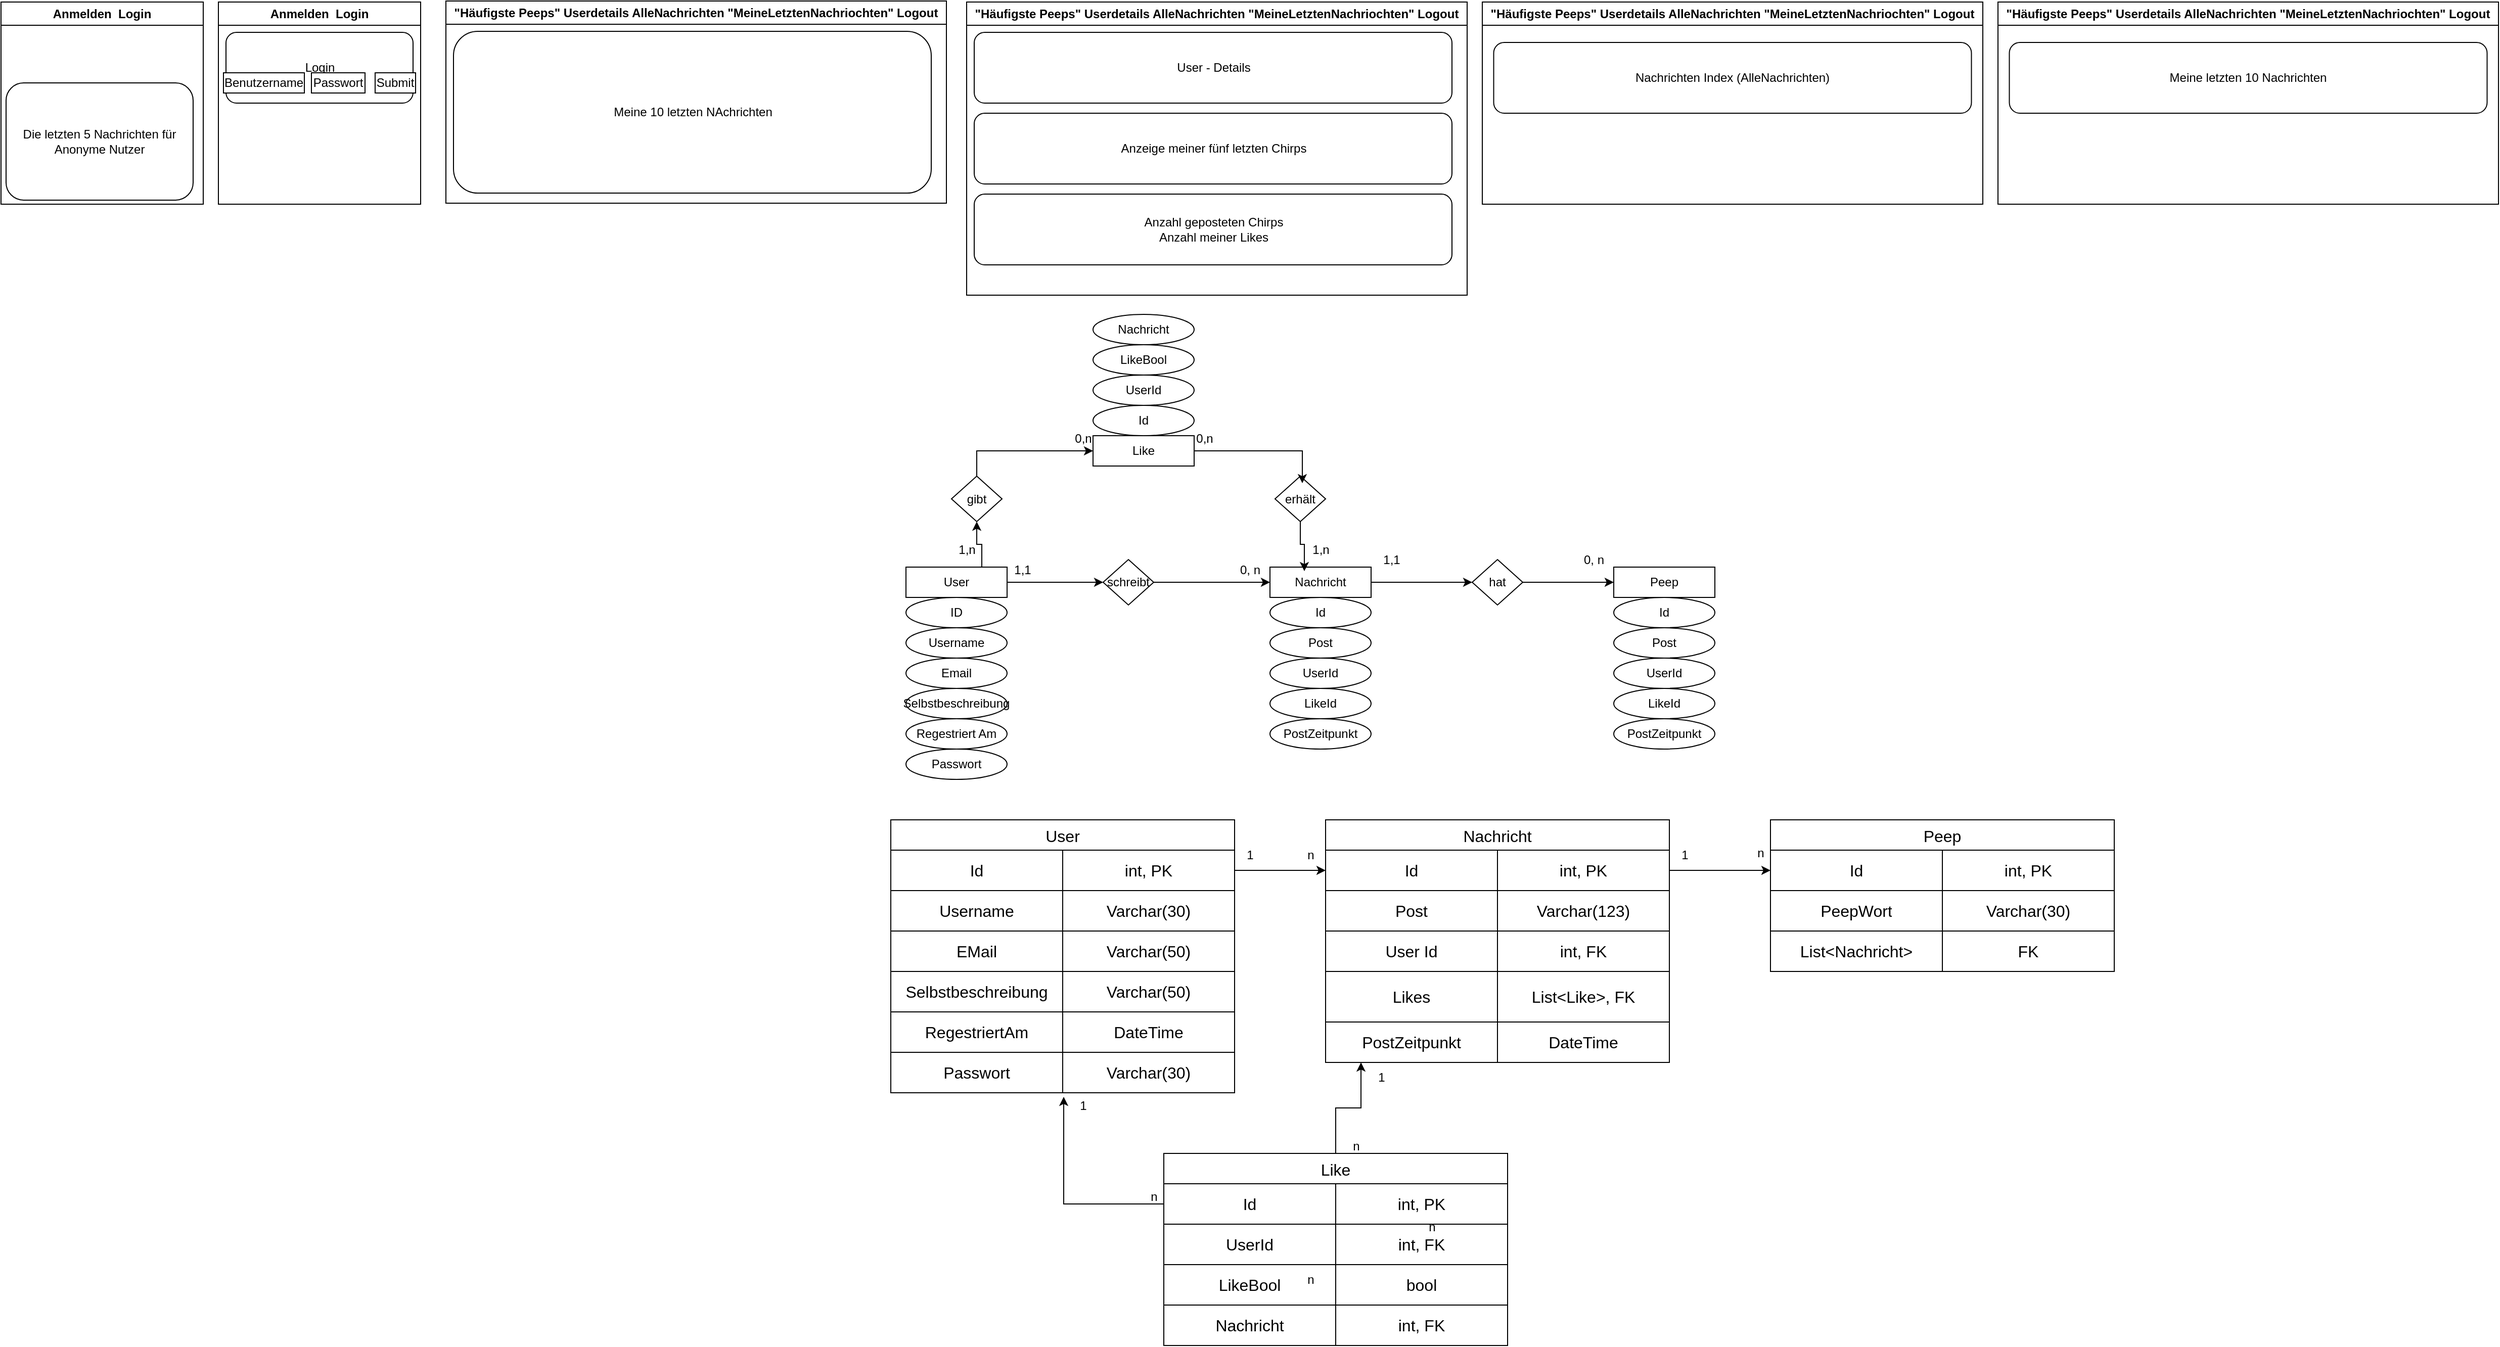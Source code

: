 <mxfile version="27.2.0">
  <diagram name="Seite-1" id="9plFLRsXzyNcv9QHIYYb">
    <mxGraphModel dx="3437" dy="2112" grid="1" gridSize="10" guides="1" tooltips="1" connect="1" arrows="1" fold="1" page="1" pageScale="1" pageWidth="827" pageHeight="1169" math="0" shadow="0">
      <root>
        <mxCell id="0" />
        <mxCell id="1" parent="0" />
        <mxCell id="wMOuwgNCYUXwMan3C3pC-1" value="User" style="shape=table;startSize=30;container=1;collapsible=0;childLayout=tableLayout;strokeColor=default;fontSize=16;" vertex="1" parent="1">
          <mxGeometry x="40" y="440" width="340" height="270" as="geometry" />
        </mxCell>
        <mxCell id="wMOuwgNCYUXwMan3C3pC-2" value="" style="shape=tableRow;horizontal=0;startSize=0;swimlaneHead=0;swimlaneBody=0;strokeColor=inherit;top=0;left=0;bottom=0;right=0;collapsible=0;dropTarget=0;fillColor=none;points=[[0,0.5],[1,0.5]];portConstraint=eastwest;fontSize=16;" vertex="1" parent="wMOuwgNCYUXwMan3C3pC-1">
          <mxGeometry y="30" width="340" height="40" as="geometry" />
        </mxCell>
        <mxCell id="wMOuwgNCYUXwMan3C3pC-3" value="Id" style="shape=partialRectangle;html=1;whiteSpace=wrap;connectable=0;strokeColor=inherit;overflow=hidden;fillColor=none;top=0;left=0;bottom=0;right=0;pointerEvents=1;fontSize=16;" vertex="1" parent="wMOuwgNCYUXwMan3C3pC-2">
          <mxGeometry width="170" height="40" as="geometry">
            <mxRectangle width="170" height="40" as="alternateBounds" />
          </mxGeometry>
        </mxCell>
        <mxCell id="wMOuwgNCYUXwMan3C3pC-4" value="int, PK" style="shape=partialRectangle;html=1;whiteSpace=wrap;connectable=0;strokeColor=inherit;overflow=hidden;fillColor=none;top=0;left=0;bottom=0;right=0;pointerEvents=1;fontSize=16;" vertex="1" parent="wMOuwgNCYUXwMan3C3pC-2">
          <mxGeometry x="170" width="170" height="40" as="geometry">
            <mxRectangle width="170" height="40" as="alternateBounds" />
          </mxGeometry>
        </mxCell>
        <mxCell id="wMOuwgNCYUXwMan3C3pC-6" value="" style="shape=tableRow;horizontal=0;startSize=0;swimlaneHead=0;swimlaneBody=0;strokeColor=inherit;top=0;left=0;bottom=0;right=0;collapsible=0;dropTarget=0;fillColor=none;points=[[0,0.5],[1,0.5]];portConstraint=eastwest;fontSize=16;" vertex="1" parent="wMOuwgNCYUXwMan3C3pC-1">
          <mxGeometry y="70" width="340" height="40" as="geometry" />
        </mxCell>
        <mxCell id="wMOuwgNCYUXwMan3C3pC-7" value="Username" style="shape=partialRectangle;html=1;whiteSpace=wrap;connectable=0;strokeColor=inherit;overflow=hidden;fillColor=none;top=0;left=0;bottom=0;right=0;pointerEvents=1;fontSize=16;" vertex="1" parent="wMOuwgNCYUXwMan3C3pC-6">
          <mxGeometry width="170" height="40" as="geometry">
            <mxRectangle width="170" height="40" as="alternateBounds" />
          </mxGeometry>
        </mxCell>
        <mxCell id="wMOuwgNCYUXwMan3C3pC-8" value="Varchar(30)" style="shape=partialRectangle;html=1;whiteSpace=wrap;connectable=0;strokeColor=inherit;overflow=hidden;fillColor=none;top=0;left=0;bottom=0;right=0;pointerEvents=1;fontSize=16;" vertex="1" parent="wMOuwgNCYUXwMan3C3pC-6">
          <mxGeometry x="170" width="170" height="40" as="geometry">
            <mxRectangle width="170" height="40" as="alternateBounds" />
          </mxGeometry>
        </mxCell>
        <mxCell id="wMOuwgNCYUXwMan3C3pC-10" value="" style="shape=tableRow;horizontal=0;startSize=0;swimlaneHead=0;swimlaneBody=0;strokeColor=inherit;top=0;left=0;bottom=0;right=0;collapsible=0;dropTarget=0;fillColor=none;points=[[0,0.5],[1,0.5]];portConstraint=eastwest;fontSize=16;" vertex="1" parent="wMOuwgNCYUXwMan3C3pC-1">
          <mxGeometry y="110" width="340" height="40" as="geometry" />
        </mxCell>
        <mxCell id="wMOuwgNCYUXwMan3C3pC-11" value="EMail" style="shape=partialRectangle;html=1;whiteSpace=wrap;connectable=0;strokeColor=inherit;overflow=hidden;fillColor=none;top=0;left=0;bottom=0;right=0;pointerEvents=1;fontSize=16;" vertex="1" parent="wMOuwgNCYUXwMan3C3pC-10">
          <mxGeometry width="170" height="40" as="geometry">
            <mxRectangle width="170" height="40" as="alternateBounds" />
          </mxGeometry>
        </mxCell>
        <mxCell id="wMOuwgNCYUXwMan3C3pC-12" value="Varchar(50)" style="shape=partialRectangle;html=1;whiteSpace=wrap;connectable=0;strokeColor=inherit;overflow=hidden;fillColor=none;top=0;left=0;bottom=0;right=0;pointerEvents=1;fontSize=16;" vertex="1" parent="wMOuwgNCYUXwMan3C3pC-10">
          <mxGeometry x="170" width="170" height="40" as="geometry">
            <mxRectangle width="170" height="40" as="alternateBounds" />
          </mxGeometry>
        </mxCell>
        <mxCell id="wMOuwgNCYUXwMan3C3pC-26" style="shape=tableRow;horizontal=0;startSize=0;swimlaneHead=0;swimlaneBody=0;strokeColor=inherit;top=0;left=0;bottom=0;right=0;collapsible=0;dropTarget=0;fillColor=none;points=[[0,0.5],[1,0.5]];portConstraint=eastwest;fontSize=16;" vertex="1" parent="wMOuwgNCYUXwMan3C3pC-1">
          <mxGeometry y="150" width="340" height="40" as="geometry" />
        </mxCell>
        <mxCell id="wMOuwgNCYUXwMan3C3pC-27" value="Selbstbeschreibung" style="shape=partialRectangle;html=1;whiteSpace=wrap;connectable=0;strokeColor=inherit;overflow=hidden;fillColor=none;top=0;left=0;bottom=0;right=0;pointerEvents=1;fontSize=16;" vertex="1" parent="wMOuwgNCYUXwMan3C3pC-26">
          <mxGeometry width="170" height="40" as="geometry">
            <mxRectangle width="170" height="40" as="alternateBounds" />
          </mxGeometry>
        </mxCell>
        <mxCell id="wMOuwgNCYUXwMan3C3pC-28" value="Varchar(50)" style="shape=partialRectangle;html=1;whiteSpace=wrap;connectable=0;strokeColor=inherit;overflow=hidden;fillColor=none;top=0;left=0;bottom=0;right=0;pointerEvents=1;fontSize=16;" vertex="1" parent="wMOuwgNCYUXwMan3C3pC-26">
          <mxGeometry x="170" width="170" height="40" as="geometry">
            <mxRectangle width="170" height="40" as="alternateBounds" />
          </mxGeometry>
        </mxCell>
        <mxCell id="wMOuwgNCYUXwMan3C3pC-23" style="shape=tableRow;horizontal=0;startSize=0;swimlaneHead=0;swimlaneBody=0;strokeColor=inherit;top=0;left=0;bottom=0;right=0;collapsible=0;dropTarget=0;fillColor=none;points=[[0,0.5],[1,0.5]];portConstraint=eastwest;fontSize=16;" vertex="1" parent="wMOuwgNCYUXwMan3C3pC-1">
          <mxGeometry y="190" width="340" height="40" as="geometry" />
        </mxCell>
        <mxCell id="wMOuwgNCYUXwMan3C3pC-24" value="RegestriertAm" style="shape=partialRectangle;html=1;whiteSpace=wrap;connectable=0;strokeColor=inherit;overflow=hidden;fillColor=none;top=0;left=0;bottom=0;right=0;pointerEvents=1;fontSize=16;" vertex="1" parent="wMOuwgNCYUXwMan3C3pC-23">
          <mxGeometry width="170" height="40" as="geometry">
            <mxRectangle width="170" height="40" as="alternateBounds" />
          </mxGeometry>
        </mxCell>
        <mxCell id="wMOuwgNCYUXwMan3C3pC-25" value="DateTime" style="shape=partialRectangle;html=1;whiteSpace=wrap;connectable=0;strokeColor=inherit;overflow=hidden;fillColor=none;top=0;left=0;bottom=0;right=0;pointerEvents=1;fontSize=16;" vertex="1" parent="wMOuwgNCYUXwMan3C3pC-23">
          <mxGeometry x="170" width="170" height="40" as="geometry">
            <mxRectangle width="170" height="40" as="alternateBounds" />
          </mxGeometry>
        </mxCell>
        <mxCell id="wMOuwgNCYUXwMan3C3pC-20" style="shape=tableRow;horizontal=0;startSize=0;swimlaneHead=0;swimlaneBody=0;strokeColor=inherit;top=0;left=0;bottom=0;right=0;collapsible=0;dropTarget=0;fillColor=none;points=[[0,0.5],[1,0.5]];portConstraint=eastwest;fontSize=16;" vertex="1" parent="wMOuwgNCYUXwMan3C3pC-1">
          <mxGeometry y="230" width="340" height="40" as="geometry" />
        </mxCell>
        <mxCell id="wMOuwgNCYUXwMan3C3pC-21" value="Passwort" style="shape=partialRectangle;html=1;whiteSpace=wrap;connectable=0;strokeColor=inherit;overflow=hidden;fillColor=none;top=0;left=0;bottom=0;right=0;pointerEvents=1;fontSize=16;" vertex="1" parent="wMOuwgNCYUXwMan3C3pC-20">
          <mxGeometry width="170" height="40" as="geometry">
            <mxRectangle width="170" height="40" as="alternateBounds" />
          </mxGeometry>
        </mxCell>
        <mxCell id="wMOuwgNCYUXwMan3C3pC-22" value="Varchar(30)" style="shape=partialRectangle;html=1;whiteSpace=wrap;connectable=0;strokeColor=inherit;overflow=hidden;fillColor=none;top=0;left=0;bottom=0;right=0;pointerEvents=1;fontSize=16;" vertex="1" parent="wMOuwgNCYUXwMan3C3pC-20">
          <mxGeometry x="170" width="170" height="40" as="geometry">
            <mxRectangle width="170" height="40" as="alternateBounds" />
          </mxGeometry>
        </mxCell>
        <mxCell id="wMOuwgNCYUXwMan3C3pC-32" value="Nachricht" style="shape=table;startSize=30;container=1;collapsible=0;childLayout=tableLayout;strokeColor=default;fontSize=16;" vertex="1" parent="1">
          <mxGeometry x="470" y="440" width="340" height="240" as="geometry" />
        </mxCell>
        <mxCell id="wMOuwgNCYUXwMan3C3pC-33" value="" style="shape=tableRow;horizontal=0;startSize=0;swimlaneHead=0;swimlaneBody=0;strokeColor=inherit;top=0;left=0;bottom=0;right=0;collapsible=0;dropTarget=0;fillColor=none;points=[[0,0.5],[1,0.5]];portConstraint=eastwest;fontSize=16;" vertex="1" parent="wMOuwgNCYUXwMan3C3pC-32">
          <mxGeometry y="30" width="340" height="40" as="geometry" />
        </mxCell>
        <mxCell id="wMOuwgNCYUXwMan3C3pC-34" value="Id" style="shape=partialRectangle;html=1;whiteSpace=wrap;connectable=0;strokeColor=inherit;overflow=hidden;fillColor=none;top=0;left=0;bottom=0;right=0;pointerEvents=1;fontSize=16;" vertex="1" parent="wMOuwgNCYUXwMan3C3pC-33">
          <mxGeometry width="170" height="40" as="geometry">
            <mxRectangle width="170" height="40" as="alternateBounds" />
          </mxGeometry>
        </mxCell>
        <mxCell id="wMOuwgNCYUXwMan3C3pC-35" value="int, PK" style="shape=partialRectangle;html=1;whiteSpace=wrap;connectable=0;strokeColor=inherit;overflow=hidden;fillColor=none;top=0;left=0;bottom=0;right=0;pointerEvents=1;fontSize=16;" vertex="1" parent="wMOuwgNCYUXwMan3C3pC-33">
          <mxGeometry x="170" width="170" height="40" as="geometry">
            <mxRectangle width="170" height="40" as="alternateBounds" />
          </mxGeometry>
        </mxCell>
        <mxCell id="wMOuwgNCYUXwMan3C3pC-36" value="" style="shape=tableRow;horizontal=0;startSize=0;swimlaneHead=0;swimlaneBody=0;strokeColor=inherit;top=0;left=0;bottom=0;right=0;collapsible=0;dropTarget=0;fillColor=none;points=[[0,0.5],[1,0.5]];portConstraint=eastwest;fontSize=16;" vertex="1" parent="wMOuwgNCYUXwMan3C3pC-32">
          <mxGeometry y="70" width="340" height="40" as="geometry" />
        </mxCell>
        <mxCell id="wMOuwgNCYUXwMan3C3pC-37" value="Post" style="shape=partialRectangle;html=1;whiteSpace=wrap;connectable=0;strokeColor=inherit;overflow=hidden;fillColor=none;top=0;left=0;bottom=0;right=0;pointerEvents=1;fontSize=16;" vertex="1" parent="wMOuwgNCYUXwMan3C3pC-36">
          <mxGeometry width="170" height="40" as="geometry">
            <mxRectangle width="170" height="40" as="alternateBounds" />
          </mxGeometry>
        </mxCell>
        <mxCell id="wMOuwgNCYUXwMan3C3pC-38" value="Varchar(123)" style="shape=partialRectangle;html=1;whiteSpace=wrap;connectable=0;strokeColor=inherit;overflow=hidden;fillColor=none;top=0;left=0;bottom=0;right=0;pointerEvents=1;fontSize=16;" vertex="1" parent="wMOuwgNCYUXwMan3C3pC-36">
          <mxGeometry x="170" width="170" height="40" as="geometry">
            <mxRectangle width="170" height="40" as="alternateBounds" />
          </mxGeometry>
        </mxCell>
        <mxCell id="wMOuwgNCYUXwMan3C3pC-39" value="" style="shape=tableRow;horizontal=0;startSize=0;swimlaneHead=0;swimlaneBody=0;strokeColor=inherit;top=0;left=0;bottom=0;right=0;collapsible=0;dropTarget=0;fillColor=none;points=[[0,0.5],[1,0.5]];portConstraint=eastwest;fontSize=16;" vertex="1" parent="wMOuwgNCYUXwMan3C3pC-32">
          <mxGeometry y="110" width="340" height="40" as="geometry" />
        </mxCell>
        <mxCell id="wMOuwgNCYUXwMan3C3pC-40" value="User Id" style="shape=partialRectangle;html=1;whiteSpace=wrap;connectable=0;strokeColor=inherit;overflow=hidden;fillColor=none;top=0;left=0;bottom=0;right=0;pointerEvents=1;fontSize=16;" vertex="1" parent="wMOuwgNCYUXwMan3C3pC-39">
          <mxGeometry width="170" height="40" as="geometry">
            <mxRectangle width="170" height="40" as="alternateBounds" />
          </mxGeometry>
        </mxCell>
        <mxCell id="wMOuwgNCYUXwMan3C3pC-41" value="int,&amp;nbsp;&lt;span style=&quot;color: rgba(0, 0, 0, 0); font-family: monospace; font-size: 0px; text-align: start; text-wrap-mode: nowrap;&quot;&gt;%3CmxGraphModel%3E%3Croot%3E%3CmxCell%20id%3D%220%22%2F%3E%3CmxCell%20id%3D%221%22%20parent%3D%220%22%2F%3E%3CmxCell%20id%3D%222%22%20value%3D%22Table%22%20style%3D%22shape%3Dtable%3BstartSize%3D30%3Bcontainer%3D1%3Bcollapsible%3D0%3BchildLayout%3DtableLayout%3BstrokeColor%3Ddefault%3BfontSize%3D16%3B%22%20vertex%3D%221%22%20parent%3D%221%22%3E%3CmxGeometry%20x%3D%2270%22%20y%3D%2280%22%20width%3D%22340%22%20height%3D%22270%22%20as%3D%22geometry%22%2F%3E%3C%2FmxCell%3E%3CmxCell%20id%3D%223%22%20value%3D%22%22%20style%3D%22shape%3DtableRow%3Bhorizontal%3D0%3BstartSize%3D0%3BswimlaneHead%3D0%3BswimlaneBody%3D0%3BstrokeColor%3Dinherit%3Btop%3D0%3Bleft%3D0%3Bbottom%3D0%3Bright%3D0%3Bcollapsible%3D0%3BdropTarget%3D0%3BfillColor%3Dnone%3Bpoints%3D%5B%5B0%2C0.5%5D%2C%5B1%2C0.5%5D%5D%3BportConstraint%3Deastwest%3BfontSize%3D16%3B%22%20vertex%3D%221%22%20parent%3D%222%22%3E%3CmxGeometry%20y%3D%2230%22%20width%3D%22340%22%20height%3D%2240%22%20as%3D%22geometry%22%2F%3E%3C%2FmxCell%3E%3CmxCell%20id%3D%224%22%20value%3D%22Id%22%20style%3D%22shape%3DpartialRectangle%3Bhtml%3D1%3BwhiteSpace%3Dwrap%3Bconnectable%3D0%3BstrokeColor%3Dinherit%3Boverflow%3Dhidden%3BfillColor%3Dnone%3Btop%3D0%3Bleft%3D0%3Bbottom%3D0%3Bright%3D0%3BpointerEvents%3D1%3BfontSize%3D16%3B%22%20vertex%3D%221%22%20parent%3D%223%22%3E%3CmxGeometry%20width%3D%22170%22%20height%3D%2240%22%20as%3D%22geometry%22%3E%3CmxRectangle%20width%3D%22170%22%20height%3D%2240%22%20as%3D%22alternateBounds%22%2F%3E%3C%2FmxGeometry%3E%3C%2FmxCell%3E%3CmxCell%20id%3D%225%22%20value%3D%22int%2C%20PK%22%20style%3D%22shape%3DpartialRectangle%3Bhtml%3D1%3BwhiteSpace%3Dwrap%3Bconnectable%3D0%3BstrokeColor%3Dinherit%3Boverflow%3Dhidden%3BfillColor%3Dnone%3Btop%3D0%3Bleft%3D0%3Bbottom%3D0%3Bright%3D0%3BpointerEvents%3D1%3BfontSize%3D16%3B%22%20vertex%3D%221%22%20parent%3D%223%22%3E%3CmxGeometry%20x%3D%22170%22%20width%3D%22170%22%20height%3D%2240%22%20as%3D%22geometry%22%3E%3CmxRectangle%20width%3D%22170%22%20height%3D%2240%22%20as%3D%22alternateBounds%22%2F%3E%3C%2FmxGeometry%3E%3C%2FmxCell%3E%3CmxCell%20id%3D%226%22%20value%3D%22%22%20style%3D%22shape%3DtableRow%3Bhorizontal%3D0%3BstartSize%3D0%3BswimlaneHead%3D0%3BswimlaneBody%3D0%3BstrokeColor%3Dinherit%3Btop%3D0%3Bleft%3D0%3Bbottom%3D0%3Bright%3D0%3Bcollapsible%3D0%3BdropTarget%3D0%3BfillColor%3Dnone%3Bpoints%3D%5B%5B0%2C0.5%5D%2C%5B1%2C0.5%5D%5D%3BportConstraint%3Deastwest%3BfontSize%3D16%3B%22%20vertex%3D%221%22%20parent%3D%222%22%3E%3CmxGeometry%20y%3D%2270%22%20width%3D%22340%22%20height%3D%2240%22%20as%3D%22geometry%22%2F%3E%3C%2FmxCell%3E%3CmxCell%20id%3D%227%22%20value%3D%22Username%22%20style%3D%22shape%3DpartialRectangle%3Bhtml%3D1%3BwhiteSpace%3Dwrap%3Bconnectable%3D0%3BstrokeColor%3Dinherit%3Boverflow%3Dhidden%3BfillColor%3Dnone%3Btop%3D0%3Bleft%3D0%3Bbottom%3D0%3Bright%3D0%3BpointerEvents%3D1%3BfontSize%3D16%3B%22%20vertex%3D%221%22%20parent%3D%226%22%3E%3CmxGeometry%20width%3D%22170%22%20height%3D%2240%22%20as%3D%22geometry%22%3E%3CmxRectangle%20width%3D%22170%22%20height%3D%2240%22%20as%3D%22alternateBounds%22%2F%3E%3C%2FmxGeometry%3E%3C%2FmxCell%3E%3CmxCell%20id%3D%228%22%20value%3D%22Varchar(30)%22%20style%3D%22shape%3DpartialRectangle%3Bhtml%3D1%3BwhiteSpace%3Dwrap%3Bconnectable%3D0%3BstrokeColor%3Dinherit%3Boverflow%3Dhidden%3BfillColor%3Dnone%3Btop%3D0%3Bleft%3D0%3Bbottom%3D0%3Bright%3D0%3BpointerEvents%3D1%3BfontSize%3D16%3B%22%20vertex%3D%221%22%20parent%3D%226%22%3E%3CmxGeometry%20x%3D%22170%22%20width%3D%22170%22%20height%3D%2240%22%20as%3D%22geometry%22%3E%3CmxRectangle%20width%3D%22170%22%20height%3D%2240%22%20as%3D%22alternateBounds%22%2F%3E%3C%2FmxGeometry%3E%3C%2FmxCell%3E%3CmxCell%20id%3D%229%22%20value%3D%22%22%20style%3D%22shape%3DtableRow%3Bhorizontal%3D0%3BstartSize%3D0%3BswimlaneHead%3D0%3BswimlaneBody%3D0%3BstrokeColor%3Dinherit%3Btop%3D0%3Bleft%3D0%3Bbottom%3D0%3Bright%3D0%3Bcollapsible%3D0%3BdropTarget%3D0%3BfillColor%3Dnone%3Bpoints%3D%5B%5B0%2C0.5%5D%2C%5B1%2C0.5%5D%5D%3BportConstraint%3Deastwest%3BfontSize%3D16%3B%22%20vertex%3D%221%22%20parent%3D%222%22%3E%3CmxGeometry%20y%3D%22110%22%20width%3D%22340%22%20height%3D%2240%22%20as%3D%22geometry%22%2F%3E%3C%2FmxCell%3E%3CmxCell%20id%3D%2210%22%20value%3D%22EMail%22%20style%3D%22shape%3DpartialRectangle%3Bhtml%3D1%3BwhiteSpace%3Dwrap%3Bconnectable%3D0%3BstrokeColor%3Dinherit%3Boverflow%3Dhidden%3BfillColor%3Dnone%3Btop%3D0%3Bleft%3D0%3Bbottom%3D0%3Bright%3D0%3BpointerEvents%3D1%3BfontSize%3D16%3B%22%20vertex%3D%221%22%20parent%3D%229%22%3E%3CmxGeometry%20width%3D%22170%22%20height%3D%2240%22%20as%3D%22geometry%22%3E%3CmxRectangle%20width%3D%22170%22%20height%3D%2240%22%20as%3D%22alternateBounds%22%2F%3E%3C%2FmxGeometry%3E%3C%2FmxCell%3E%3CmxCell%20id%3D%2211%22%20value%3D%22Varchar(50)%22%20style%3D%22shape%3DpartialRectangle%3Bhtml%3D1%3BwhiteSpace%3Dwrap%3Bconnectable%3D0%3BstrokeColor%3Dinherit%3Boverflow%3Dhidden%3BfillColor%3Dnone%3Btop%3D0%3Bleft%3D0%3Bbottom%3D0%3Bright%3D0%3BpointerEvents%3D1%3BfontSize%3D16%3B%22%20vertex%3D%221%22%20parent%3D%229%22%3E%3CmxGeometry%20x%3D%22170%22%20width%3D%22170%22%20height%3D%2240%22%20as%3D%22geometry%22%3E%3CmxRectangle%20width%3D%22170%22%20height%3D%2240%22%20as%3D%22alternateBounds%22%2F%3E%3C%2FmxGeometry%3E%3C%2FmxCell%3E%3CmxCell%20id%3D%2212%22%20style%3D%22shape%3DtableRow%3Bhorizontal%3D0%3BstartSize%3D0%3BswimlaneHead%3D0%3BswimlaneBody%3D0%3BstrokeColor%3Dinherit%3Btop%3D0%3Bleft%3D0%3Bbottom%3D0%3Bright%3D0%3Bcollapsible%3D0%3BdropTarget%3D0%3BfillColor%3Dnone%3Bpoints%3D%5B%5B0%2C0.5%5D%2C%5B1%2C0.5%5D%5D%3BportConstraint%3Deastwest%3BfontSize%3D16%3B%22%20vertex%3D%221%22%20parent%3D%222%22%3E%3CmxGeometry%20y%3D%22150%22%20width%3D%22340%22%20height%3D%2240%22%20as%3D%22geometry%22%2F%3E%3C%2FmxCell%3E%3CmxCell%20id%3D%2213%22%20value%3D%22Selbstbeschreibung%22%20style%3D%22shape%3DpartialRectangle%3Bhtml%3D1%3BwhiteSpace%3Dwrap%3Bconnectable%3D0%3BstrokeColor%3Dinherit%3Boverflow%3Dhidden%3BfillColor%3Dnone%3Btop%3D0%3Bleft%3D0%3Bbottom%3D0%3Bright%3D0%3BpointerEvents%3D1%3BfontSize%3D16%3B%22%20vertex%3D%221%22%20parent%3D%2212%22%3E%3CmxGeometry%20width%3D%22170%22%20height%3D%2240%22%20as%3D%22geometry%22%3E%3CmxRectangle%20width%3D%22170%22%20height%3D%2240%22%20as%3D%22alternateBounds%22%2F%3E%3C%2FmxGeometry%3E%3C%2FmxCell%3E%3CmxCell%20id%3D%2214%22%20value%3D%22Varchar(50)%22%20style%3D%22shape%3DpartialRectangle%3Bhtml%3D1%3BwhiteSpace%3Dwrap%3Bconnectable%3D0%3BstrokeColor%3Dinherit%3Boverflow%3Dhidden%3BfillColor%3Dnone%3Btop%3D0%3Bleft%3D0%3Bbottom%3D0%3Bright%3D0%3BpointerEvents%3D1%3BfontSize%3D16%3B%22%20vertex%3D%221%22%20parent%3D%2212%22%3E%3CmxGeometry%20x%3D%22170%22%20width%3D%22170%22%20height%3D%2240%22%20as%3D%22geometry%22%3E%3CmxRectangle%20width%3D%22170%22%20height%3D%2240%22%20as%3D%22alternateBounds%22%2F%3E%3C%2FmxGeometry%3E%3C%2FmxCell%3E%3CmxCell%20id%3D%2215%22%20style%3D%22shape%3DtableRow%3Bhorizontal%3D0%3BstartSize%3D0%3BswimlaneHead%3D0%3BswimlaneBody%3D0%3BstrokeColor%3Dinherit%3Btop%3D0%3Bleft%3D0%3Bbottom%3D0%3Bright%3D0%3Bcollapsible%3D0%3BdropTarget%3D0%3BfillColor%3Dnone%3Bpoints%3D%5B%5B0%2C0.5%5D%2C%5B1%2C0.5%5D%5D%3BportConstraint%3Deastwest%3BfontSize%3D16%3B%22%20vertex%3D%221%22%20parent%3D%222%22%3E%3CmxGeometry%20y%3D%22190%22%20width%3D%22340%22%20height%3D%2240%22%20as%3D%22geometry%22%2F%3E%3C%2FmxCell%3E%3CmxCell%20id%3D%2216%22%20value%3D%22RegestriertAm%22%20style%3D%22shape%3DpartialRectangle%3Bhtml%3D1%3BwhiteSpace%3Dwrap%3Bconnectable%3D0%3BstrokeColor%3Dinherit%3Boverflow%3Dhidden%3BfillColor%3Dnone%3Btop%3D0%3Bleft%3D0%3Bbottom%3D0%3Bright%3D0%3BpointerEvents%3D1%3BfontSize%3D16%3B%22%20vertex%3D%221%22%20parent%3D%2215%22%3E%3CmxGeometry%20width%3D%22170%22%20height%3D%2240%22%20as%3D%22geometry%22%3E%3CmxRectangle%20width%3D%22170%22%20height%3D%2240%22%20as%3D%22alternateBounds%22%2F%3E%3C%2FmxGeometry%3E%3C%2FmxCell%3E%3CmxCell%20id%3D%2217%22%20value%3D%22DateTime%22%20style%3D%22shape%3DpartialRectangle%3Bhtml%3D1%3BwhiteSpace%3Dwrap%3Bconnectable%3D0%3BstrokeColor%3Dinherit%3Boverflow%3Dhidden%3BfillColor%3Dnone%3Btop%3D0%3Bleft%3D0%3Bbottom%3D0%3Bright%3D0%3BpointerEvents%3D1%3BfontSize%3D16%3B%22%20vertex%3D%221%22%20parent%3D%2215%22%3E%3CmxGeometry%20x%3D%22170%22%20width%3D%22170%22%20height%3D%2240%22%20as%3D%22geometry%22%3E%3CmxRectangle%20width%3D%22170%22%20height%3D%2240%22%20as%3D%22alternateBounds%22%2F%3E%3C%2FmxGeometry%3E%3C%2FmxCell%3E%3CmxCell%20id%3D%2218%22%20style%3D%22shape%3DtableRow%3Bhorizontal%3D0%3BstartSize%3D0%3BswimlaneHead%3D0%3BswimlaneBody%3D0%3BstrokeColor%3Dinherit%3Btop%3D0%3Bleft%3D0%3Bbottom%3D0%3Bright%3D0%3Bcollapsible%3D0%3BdropTarget%3D0%3BfillColor%3Dnone%3Bpoints%3D%5B%5B0%2C0.5%5D%2C%5B1%2C0.5%5D%5D%3BportConstraint%3Deastwest%3BfontSize%3D16%3B%22%20vertex%3D%221%22%20parent%3D%222%22%3E%3CmxGeometry%20y%3D%22230%22%20width%3D%22340%22%20height%3D%2240%22%20as%3D%22geometry%22%2F%3E%3C%2FmxCell%3E%3CmxCell%20id%3D%2219%22%20value%3D%22Passwort%22%20style%3D%22shape%3DpartialRectangle%3Bhtml%3D1%3BwhiteSpace%3Dwrap%3Bconnectable%3D0%3BstrokeColor%3Dinherit%3Boverflow%3Dhidden%3BfillColor%3Dnone%3Btop%3D0%3Bleft%3D0%3Bbottom%3D0%3Bright%3D0%3BpointerEvents%3D1%3BfontSize%3D16%3B%22%20vertex%3D%221%22%20parent%3D%2218%22%3E%3CmxGeometry%20width%3D%22170%22%20height%3D%2240%22%20as%3D%22geometry%22%3E%3CmxRectangle%20width%3D%22170%22%20height%3D%2240%22%20as%3D%22alternateBounds%22%2F%3E%3C%2FmxGeometry%3E%3C%2FmxCell%3E%3CmxCell%20id%3D%2220%22%20value%3D%22Varchar(30)%22%20style%3D%22shape%3DpartialRectangle%3Bhtml%3D1%3BwhiteSpace%3Dwrap%3Bconnectable%3D0%3BstrokeColor%3Dinherit%3Boverflow%3Dhidden%3BfillColor%3Dnone%3Btop%3D0%3Bleft%3D0%3Bbottom%3D0%3Bright%3D0%3BpointerEvents%3D1%3BfontSize%3D16%3B%22%20vertex%3D%221%22%20parent%3D%2218%22%3E%3CmxGeometry%20x%3D%22170%22%20width%3D%22170%22%20height%3D%2240%22%20as%3D%22geometry%22%3E%3CmxRectangle%20width%3D%22170%22%20height%3D%2240%22%20as%3D%22alternateBounds%22%2F%3E%3C%2FmxGeometry%3E%3C%2FmxCell%3E%3C%2Froot%3E%3C%2FmxGraphModel%3E&lt;/span&gt;FK" style="shape=partialRectangle;html=1;whiteSpace=wrap;connectable=0;strokeColor=inherit;overflow=hidden;fillColor=none;top=0;left=0;bottom=0;right=0;pointerEvents=1;fontSize=16;" vertex="1" parent="wMOuwgNCYUXwMan3C3pC-39">
          <mxGeometry x="170" width="170" height="40" as="geometry">
            <mxRectangle width="170" height="40" as="alternateBounds" />
          </mxGeometry>
        </mxCell>
        <mxCell id="wMOuwgNCYUXwMan3C3pC-42" style="shape=tableRow;horizontal=0;startSize=0;swimlaneHead=0;swimlaneBody=0;strokeColor=inherit;top=0;left=0;bottom=0;right=0;collapsible=0;dropTarget=0;fillColor=none;points=[[0,0.5],[1,0.5]];portConstraint=eastwest;fontSize=16;" vertex="1" parent="wMOuwgNCYUXwMan3C3pC-32">
          <mxGeometry y="150" width="340" height="50" as="geometry" />
        </mxCell>
        <mxCell id="wMOuwgNCYUXwMan3C3pC-43" value="Likes" style="shape=partialRectangle;html=1;whiteSpace=wrap;connectable=0;strokeColor=inherit;overflow=hidden;fillColor=none;top=0;left=0;bottom=0;right=0;pointerEvents=1;fontSize=16;" vertex="1" parent="wMOuwgNCYUXwMan3C3pC-42">
          <mxGeometry width="170" height="50" as="geometry">
            <mxRectangle width="170" height="50" as="alternateBounds" />
          </mxGeometry>
        </mxCell>
        <mxCell id="wMOuwgNCYUXwMan3C3pC-44" value="List&amp;lt;Like&amp;gt;, FK" style="shape=partialRectangle;html=1;whiteSpace=wrap;connectable=0;strokeColor=inherit;overflow=hidden;fillColor=none;top=0;left=0;bottom=0;right=0;pointerEvents=1;fontSize=16;" vertex="1" parent="wMOuwgNCYUXwMan3C3pC-42">
          <mxGeometry x="170" width="170" height="50" as="geometry">
            <mxRectangle width="170" height="50" as="alternateBounds" />
          </mxGeometry>
        </mxCell>
        <mxCell id="wMOuwgNCYUXwMan3C3pC-45" style="shape=tableRow;horizontal=0;startSize=0;swimlaneHead=0;swimlaneBody=0;strokeColor=inherit;top=0;left=0;bottom=0;right=0;collapsible=0;dropTarget=0;fillColor=none;points=[[0,0.5],[1,0.5]];portConstraint=eastwest;fontSize=16;" vertex="1" parent="wMOuwgNCYUXwMan3C3pC-32">
          <mxGeometry y="200" width="340" height="40" as="geometry" />
        </mxCell>
        <mxCell id="wMOuwgNCYUXwMan3C3pC-46" value="PostZeitpunkt" style="shape=partialRectangle;html=1;whiteSpace=wrap;connectable=0;strokeColor=inherit;overflow=hidden;fillColor=none;top=0;left=0;bottom=0;right=0;pointerEvents=1;fontSize=16;" vertex="1" parent="wMOuwgNCYUXwMan3C3pC-45">
          <mxGeometry width="170" height="40" as="geometry">
            <mxRectangle width="170" height="40" as="alternateBounds" />
          </mxGeometry>
        </mxCell>
        <mxCell id="wMOuwgNCYUXwMan3C3pC-47" value="DateTime" style="shape=partialRectangle;html=1;whiteSpace=wrap;connectable=0;strokeColor=inherit;overflow=hidden;fillColor=none;top=0;left=0;bottom=0;right=0;pointerEvents=1;fontSize=16;" vertex="1" parent="wMOuwgNCYUXwMan3C3pC-45">
          <mxGeometry x="170" width="170" height="40" as="geometry">
            <mxRectangle width="170" height="40" as="alternateBounds" />
          </mxGeometry>
        </mxCell>
        <mxCell id="wMOuwgNCYUXwMan3C3pC-70" value="Peep" style="shape=table;startSize=30;container=1;collapsible=0;childLayout=tableLayout;strokeColor=default;fontSize=16;" vertex="1" parent="1">
          <mxGeometry x="910" y="440" width="340" height="150" as="geometry" />
        </mxCell>
        <mxCell id="wMOuwgNCYUXwMan3C3pC-71" value="" style="shape=tableRow;horizontal=0;startSize=0;swimlaneHead=0;swimlaneBody=0;strokeColor=inherit;top=0;left=0;bottom=0;right=0;collapsible=0;dropTarget=0;fillColor=none;points=[[0,0.5],[1,0.5]];portConstraint=eastwest;fontSize=16;" vertex="1" parent="wMOuwgNCYUXwMan3C3pC-70">
          <mxGeometry y="30" width="340" height="40" as="geometry" />
        </mxCell>
        <mxCell id="wMOuwgNCYUXwMan3C3pC-72" value="Id" style="shape=partialRectangle;html=1;whiteSpace=wrap;connectable=0;strokeColor=inherit;overflow=hidden;fillColor=none;top=0;left=0;bottom=0;right=0;pointerEvents=1;fontSize=16;" vertex="1" parent="wMOuwgNCYUXwMan3C3pC-71">
          <mxGeometry width="170" height="40" as="geometry">
            <mxRectangle width="170" height="40" as="alternateBounds" />
          </mxGeometry>
        </mxCell>
        <mxCell id="wMOuwgNCYUXwMan3C3pC-73" value="int, PK" style="shape=partialRectangle;html=1;whiteSpace=wrap;connectable=0;strokeColor=inherit;overflow=hidden;fillColor=none;top=0;left=0;bottom=0;right=0;pointerEvents=1;fontSize=16;" vertex="1" parent="wMOuwgNCYUXwMan3C3pC-71">
          <mxGeometry x="170" width="170" height="40" as="geometry">
            <mxRectangle width="170" height="40" as="alternateBounds" />
          </mxGeometry>
        </mxCell>
        <mxCell id="wMOuwgNCYUXwMan3C3pC-74" value="" style="shape=tableRow;horizontal=0;startSize=0;swimlaneHead=0;swimlaneBody=0;strokeColor=inherit;top=0;left=0;bottom=0;right=0;collapsible=0;dropTarget=0;fillColor=none;points=[[0,0.5],[1,0.5]];portConstraint=eastwest;fontSize=16;" vertex="1" parent="wMOuwgNCYUXwMan3C3pC-70">
          <mxGeometry y="70" width="340" height="40" as="geometry" />
        </mxCell>
        <mxCell id="wMOuwgNCYUXwMan3C3pC-75" value="PeepWort" style="shape=partialRectangle;html=1;whiteSpace=wrap;connectable=0;strokeColor=inherit;overflow=hidden;fillColor=none;top=0;left=0;bottom=0;right=0;pointerEvents=1;fontSize=16;" vertex="1" parent="wMOuwgNCYUXwMan3C3pC-74">
          <mxGeometry width="170" height="40" as="geometry">
            <mxRectangle width="170" height="40" as="alternateBounds" />
          </mxGeometry>
        </mxCell>
        <mxCell id="wMOuwgNCYUXwMan3C3pC-76" value="Varchar(30)" style="shape=partialRectangle;html=1;whiteSpace=wrap;connectable=0;strokeColor=inherit;overflow=hidden;fillColor=none;top=0;left=0;bottom=0;right=0;pointerEvents=1;fontSize=16;" vertex="1" parent="wMOuwgNCYUXwMan3C3pC-74">
          <mxGeometry x="170" width="170" height="40" as="geometry">
            <mxRectangle width="170" height="40" as="alternateBounds" />
          </mxGeometry>
        </mxCell>
        <mxCell id="wMOuwgNCYUXwMan3C3pC-77" value="" style="shape=tableRow;horizontal=0;startSize=0;swimlaneHead=0;swimlaneBody=0;strokeColor=inherit;top=0;left=0;bottom=0;right=0;collapsible=0;dropTarget=0;fillColor=none;points=[[0,0.5],[1,0.5]];portConstraint=eastwest;fontSize=16;" vertex="1" parent="wMOuwgNCYUXwMan3C3pC-70">
          <mxGeometry y="110" width="340" height="40" as="geometry" />
        </mxCell>
        <mxCell id="wMOuwgNCYUXwMan3C3pC-78" value="List&amp;lt;Nachricht&amp;gt;" style="shape=partialRectangle;html=1;whiteSpace=wrap;connectable=0;strokeColor=inherit;overflow=hidden;fillColor=none;top=0;left=0;bottom=0;right=0;pointerEvents=1;fontSize=16;" vertex="1" parent="wMOuwgNCYUXwMan3C3pC-77">
          <mxGeometry width="170" height="40" as="geometry">
            <mxRectangle width="170" height="40" as="alternateBounds" />
          </mxGeometry>
        </mxCell>
        <mxCell id="wMOuwgNCYUXwMan3C3pC-79" value="FK" style="shape=partialRectangle;html=1;whiteSpace=wrap;connectable=0;strokeColor=inherit;overflow=hidden;fillColor=none;top=0;left=0;bottom=0;right=0;pointerEvents=1;fontSize=16;" vertex="1" parent="wMOuwgNCYUXwMan3C3pC-77">
          <mxGeometry x="170" width="170" height="40" as="geometry">
            <mxRectangle width="170" height="40" as="alternateBounds" />
          </mxGeometry>
        </mxCell>
        <mxCell id="wMOuwgNCYUXwMan3C3pC-89" value="Like" style="shape=table;startSize=30;container=1;collapsible=0;childLayout=tableLayout;strokeColor=default;fontSize=16;" vertex="1" parent="1">
          <mxGeometry x="310" y="770" width="340" height="190" as="geometry" />
        </mxCell>
        <mxCell id="wMOuwgNCYUXwMan3C3pC-90" value="" style="shape=tableRow;horizontal=0;startSize=0;swimlaneHead=0;swimlaneBody=0;strokeColor=inherit;top=0;left=0;bottom=0;right=0;collapsible=0;dropTarget=0;fillColor=none;points=[[0,0.5],[1,0.5]];portConstraint=eastwest;fontSize=16;" vertex="1" parent="wMOuwgNCYUXwMan3C3pC-89">
          <mxGeometry y="30" width="340" height="40" as="geometry" />
        </mxCell>
        <mxCell id="wMOuwgNCYUXwMan3C3pC-91" value="Id" style="shape=partialRectangle;html=1;whiteSpace=wrap;connectable=0;strokeColor=inherit;overflow=hidden;fillColor=none;top=0;left=0;bottom=0;right=0;pointerEvents=1;fontSize=16;" vertex="1" parent="wMOuwgNCYUXwMan3C3pC-90">
          <mxGeometry width="170" height="40" as="geometry">
            <mxRectangle width="170" height="40" as="alternateBounds" />
          </mxGeometry>
        </mxCell>
        <mxCell id="wMOuwgNCYUXwMan3C3pC-92" value="int, PK" style="shape=partialRectangle;html=1;whiteSpace=wrap;connectable=0;strokeColor=inherit;overflow=hidden;fillColor=none;top=0;left=0;bottom=0;right=0;pointerEvents=1;fontSize=16;" vertex="1" parent="wMOuwgNCYUXwMan3C3pC-90">
          <mxGeometry x="170" width="170" height="40" as="geometry">
            <mxRectangle width="170" height="40" as="alternateBounds" />
          </mxGeometry>
        </mxCell>
        <mxCell id="wMOuwgNCYUXwMan3C3pC-93" value="" style="shape=tableRow;horizontal=0;startSize=0;swimlaneHead=0;swimlaneBody=0;strokeColor=inherit;top=0;left=0;bottom=0;right=0;collapsible=0;dropTarget=0;fillColor=none;points=[[0,0.5],[1,0.5]];portConstraint=eastwest;fontSize=16;" vertex="1" parent="wMOuwgNCYUXwMan3C3pC-89">
          <mxGeometry y="70" width="340" height="40" as="geometry" />
        </mxCell>
        <mxCell id="wMOuwgNCYUXwMan3C3pC-94" value="UserId" style="shape=partialRectangle;html=1;whiteSpace=wrap;connectable=0;strokeColor=inherit;overflow=hidden;fillColor=none;top=0;left=0;bottom=0;right=0;pointerEvents=1;fontSize=16;" vertex="1" parent="wMOuwgNCYUXwMan3C3pC-93">
          <mxGeometry width="170" height="40" as="geometry">
            <mxRectangle width="170" height="40" as="alternateBounds" />
          </mxGeometry>
        </mxCell>
        <mxCell id="wMOuwgNCYUXwMan3C3pC-95" value="int, FK" style="shape=partialRectangle;html=1;whiteSpace=wrap;connectable=0;strokeColor=inherit;overflow=hidden;fillColor=none;top=0;left=0;bottom=0;right=0;pointerEvents=1;fontSize=16;" vertex="1" parent="wMOuwgNCYUXwMan3C3pC-93">
          <mxGeometry x="170" width="170" height="40" as="geometry">
            <mxRectangle width="170" height="40" as="alternateBounds" />
          </mxGeometry>
        </mxCell>
        <mxCell id="wMOuwgNCYUXwMan3C3pC-96" value="" style="shape=tableRow;horizontal=0;startSize=0;swimlaneHead=0;swimlaneBody=0;strokeColor=inherit;top=0;left=0;bottom=0;right=0;collapsible=0;dropTarget=0;fillColor=none;points=[[0,0.5],[1,0.5]];portConstraint=eastwest;fontSize=16;" vertex="1" parent="wMOuwgNCYUXwMan3C3pC-89">
          <mxGeometry y="110" width="340" height="40" as="geometry" />
        </mxCell>
        <mxCell id="wMOuwgNCYUXwMan3C3pC-97" value="LikeBool" style="shape=partialRectangle;html=1;whiteSpace=wrap;connectable=0;strokeColor=inherit;overflow=hidden;fillColor=none;top=0;left=0;bottom=0;right=0;pointerEvents=1;fontSize=16;" vertex="1" parent="wMOuwgNCYUXwMan3C3pC-96">
          <mxGeometry width="170" height="40" as="geometry">
            <mxRectangle width="170" height="40" as="alternateBounds" />
          </mxGeometry>
        </mxCell>
        <mxCell id="wMOuwgNCYUXwMan3C3pC-98" value="bool" style="shape=partialRectangle;html=1;whiteSpace=wrap;connectable=0;strokeColor=inherit;overflow=hidden;fillColor=none;top=0;left=0;bottom=0;right=0;pointerEvents=1;fontSize=16;" vertex="1" parent="wMOuwgNCYUXwMan3C3pC-96">
          <mxGeometry x="170" width="170" height="40" as="geometry">
            <mxRectangle width="170" height="40" as="alternateBounds" />
          </mxGeometry>
        </mxCell>
        <mxCell id="wMOuwgNCYUXwMan3C3pC-99" style="shape=tableRow;horizontal=0;startSize=0;swimlaneHead=0;swimlaneBody=0;strokeColor=inherit;top=0;left=0;bottom=0;right=0;collapsible=0;dropTarget=0;fillColor=none;points=[[0,0.5],[1,0.5]];portConstraint=eastwest;fontSize=16;" vertex="1" parent="wMOuwgNCYUXwMan3C3pC-89">
          <mxGeometry y="150" width="340" height="40" as="geometry" />
        </mxCell>
        <mxCell id="wMOuwgNCYUXwMan3C3pC-100" value="Nachri&lt;span style=&quot;background-color: transparent; color: light-dark(rgb(0, 0, 0), rgb(255, 255, 255));&quot;&gt;cht&lt;/span&gt;" style="shape=partialRectangle;html=1;whiteSpace=wrap;connectable=0;strokeColor=inherit;overflow=hidden;fillColor=none;top=0;left=0;bottom=0;right=0;pointerEvents=1;fontSize=16;" vertex="1" parent="wMOuwgNCYUXwMan3C3pC-99">
          <mxGeometry width="170" height="40" as="geometry">
            <mxRectangle width="170" height="40" as="alternateBounds" />
          </mxGeometry>
        </mxCell>
        <mxCell id="wMOuwgNCYUXwMan3C3pC-101" value="int, FK" style="shape=partialRectangle;html=1;whiteSpace=wrap;connectable=0;strokeColor=inherit;overflow=hidden;fillColor=none;top=0;left=0;bottom=0;right=0;pointerEvents=1;fontSize=16;" vertex="1" parent="wMOuwgNCYUXwMan3C3pC-99">
          <mxGeometry x="170" width="170" height="40" as="geometry">
            <mxRectangle width="170" height="40" as="alternateBounds" />
          </mxGeometry>
        </mxCell>
        <mxCell id="wMOuwgNCYUXwMan3C3pC-109" value="1" style="text;html=1;align=center;verticalAlign=middle;resizable=0;points=[];autosize=1;strokeColor=none;fillColor=none;" vertex="1" parent="1">
          <mxGeometry x="380" y="460" width="30" height="30" as="geometry" />
        </mxCell>
        <mxCell id="wMOuwgNCYUXwMan3C3pC-110" value="n" style="text;html=1;align=center;verticalAlign=middle;resizable=0;points=[];autosize=1;strokeColor=none;fillColor=none;" vertex="1" parent="1">
          <mxGeometry x="440" y="460" width="30" height="30" as="geometry" />
        </mxCell>
        <mxCell id="wMOuwgNCYUXwMan3C3pC-113" value="1" style="text;html=1;align=center;verticalAlign=middle;resizable=0;points=[];autosize=1;strokeColor=none;fillColor=none;" vertex="1" parent="1">
          <mxGeometry x="810" y="460" width="30" height="30" as="geometry" />
        </mxCell>
        <mxCell id="wMOuwgNCYUXwMan3C3pC-118" value="1" style="text;html=1;align=center;verticalAlign=middle;resizable=0;points=[];autosize=1;strokeColor=none;fillColor=none;" vertex="1" parent="1">
          <mxGeometry x="215" y="708" width="30" height="30" as="geometry" />
        </mxCell>
        <mxCell id="wMOuwgNCYUXwMan3C3pC-119" value="n" style="text;html=1;align=center;verticalAlign=middle;resizable=0;points=[];autosize=1;strokeColor=none;fillColor=none;" vertex="1" parent="1">
          <mxGeometry x="440" y="880" width="30" height="30" as="geometry" />
        </mxCell>
        <mxCell id="wMOuwgNCYUXwMan3C3pC-121" value="1" style="text;html=1;align=center;verticalAlign=middle;resizable=0;points=[];autosize=1;strokeColor=none;fillColor=none;" vertex="1" parent="1">
          <mxGeometry x="510" y="680" width="30" height="30" as="geometry" />
        </mxCell>
        <mxCell id="wMOuwgNCYUXwMan3C3pC-122" value="n" style="text;html=1;align=center;verticalAlign=middle;resizable=0;points=[];autosize=1;strokeColor=none;fillColor=none;" vertex="1" parent="1">
          <mxGeometry x="560" y="828" width="30" height="30" as="geometry" />
        </mxCell>
        <mxCell id="wMOuwgNCYUXwMan3C3pC-127" style="edgeStyle=orthogonalEdgeStyle;rounded=0;orthogonalLoop=1;jettySize=auto;html=1;exitX=1;exitY=0.5;exitDx=0;exitDy=0;entryX=0;entryY=0.5;entryDx=0;entryDy=0;" edge="1" parent="1" source="wMOuwgNCYUXwMan3C3pC-33">
          <mxGeometry relative="1" as="geometry">
            <mxPoint x="910" y="490" as="targetPoint" />
          </mxGeometry>
        </mxCell>
        <mxCell id="wMOuwgNCYUXwMan3C3pC-129" style="edgeStyle=orthogonalEdgeStyle;rounded=0;orthogonalLoop=1;jettySize=auto;html=1;exitX=1;exitY=0.5;exitDx=0;exitDy=0;entryX=0;entryY=0.5;entryDx=0;entryDy=0;" edge="1" parent="1" source="wMOuwgNCYUXwMan3C3pC-2" target="wMOuwgNCYUXwMan3C3pC-33">
          <mxGeometry relative="1" as="geometry" />
        </mxCell>
        <mxCell id="wMOuwgNCYUXwMan3C3pC-132" style="edgeStyle=orthogonalEdgeStyle;rounded=0;orthogonalLoop=1;jettySize=auto;html=1;exitX=0;exitY=0.5;exitDx=0;exitDy=0;entryX=-0.133;entryY=0.2;entryDx=0;entryDy=0;entryPerimeter=0;" edge="1" parent="1" source="wMOuwgNCYUXwMan3C3pC-90" target="wMOuwgNCYUXwMan3C3pC-118">
          <mxGeometry relative="1" as="geometry">
            <mxPoint x="250" y="910" as="targetPoint" />
          </mxGeometry>
        </mxCell>
        <mxCell id="wMOuwgNCYUXwMan3C3pC-133" value="n" style="text;html=1;align=center;verticalAlign=middle;resizable=0;points=[];autosize=1;strokeColor=none;fillColor=none;" vertex="1" parent="1">
          <mxGeometry x="885" y="458" width="30" height="30" as="geometry" />
        </mxCell>
        <mxCell id="wMOuwgNCYUXwMan3C3pC-142" style="edgeStyle=orthogonalEdgeStyle;rounded=0;orthogonalLoop=1;jettySize=auto;html=1;exitX=1;exitY=0.5;exitDx=0;exitDy=0;entryX=0;entryY=0.5;entryDx=0;entryDy=0;" edge="1" parent="1" source="wMOuwgNCYUXwMan3C3pC-134" target="wMOuwgNCYUXwMan3C3pC-138">
          <mxGeometry relative="1" as="geometry" />
        </mxCell>
        <mxCell id="wMOuwgNCYUXwMan3C3pC-149" style="edgeStyle=orthogonalEdgeStyle;rounded=0;orthogonalLoop=1;jettySize=auto;html=1;exitX=0.75;exitY=0;exitDx=0;exitDy=0;entryX=0.5;entryY=1;entryDx=0;entryDy=0;" edge="1" parent="1" source="wMOuwgNCYUXwMan3C3pC-134" target="wMOuwgNCYUXwMan3C3pC-148">
          <mxGeometry relative="1" as="geometry" />
        </mxCell>
        <mxCell id="wMOuwgNCYUXwMan3C3pC-134" value="User" style="rounded=0;whiteSpace=wrap;html=1;" vertex="1" parent="1">
          <mxGeometry x="55" y="190" width="100" height="30" as="geometry" />
        </mxCell>
        <mxCell id="wMOuwgNCYUXwMan3C3pC-140" style="edgeStyle=orthogonalEdgeStyle;rounded=0;orthogonalLoop=1;jettySize=auto;html=1;exitX=1;exitY=0.5;exitDx=0;exitDy=0;entryX=0;entryY=0.5;entryDx=0;entryDy=0;" edge="1" parent="1" source="wMOuwgNCYUXwMan3C3pC-135" target="wMOuwgNCYUXwMan3C3pC-139">
          <mxGeometry relative="1" as="geometry" />
        </mxCell>
        <mxCell id="wMOuwgNCYUXwMan3C3pC-135" value="Nachricht" style="rounded=0;whiteSpace=wrap;html=1;" vertex="1" parent="1">
          <mxGeometry x="415" y="190" width="100" height="30" as="geometry" />
        </mxCell>
        <mxCell id="wMOuwgNCYUXwMan3C3pC-136" value="Peep" style="rounded=0;whiteSpace=wrap;html=1;" vertex="1" parent="1">
          <mxGeometry x="755" y="190" width="100" height="30" as="geometry" />
        </mxCell>
        <mxCell id="wMOuwgNCYUXwMan3C3pC-137" value="Like" style="rounded=0;whiteSpace=wrap;html=1;" vertex="1" parent="1">
          <mxGeometry x="240" y="60" width="100" height="30" as="geometry" />
        </mxCell>
        <mxCell id="wMOuwgNCYUXwMan3C3pC-143" style="edgeStyle=orthogonalEdgeStyle;rounded=0;orthogonalLoop=1;jettySize=auto;html=1;exitX=1;exitY=0.5;exitDx=0;exitDy=0;entryX=0;entryY=0.5;entryDx=0;entryDy=0;" edge="1" parent="1" source="wMOuwgNCYUXwMan3C3pC-138" target="wMOuwgNCYUXwMan3C3pC-135">
          <mxGeometry relative="1" as="geometry" />
        </mxCell>
        <mxCell id="wMOuwgNCYUXwMan3C3pC-138" value="schreibt" style="rhombus;whiteSpace=wrap;html=1;" vertex="1" parent="1">
          <mxGeometry x="250" y="182.5" width="50" height="45" as="geometry" />
        </mxCell>
        <mxCell id="wMOuwgNCYUXwMan3C3pC-141" style="edgeStyle=orthogonalEdgeStyle;rounded=0;orthogonalLoop=1;jettySize=auto;html=1;exitX=1;exitY=0.5;exitDx=0;exitDy=0;entryX=0;entryY=0.5;entryDx=0;entryDy=0;" edge="1" parent="1" source="wMOuwgNCYUXwMan3C3pC-139" target="wMOuwgNCYUXwMan3C3pC-136">
          <mxGeometry relative="1" as="geometry" />
        </mxCell>
        <mxCell id="wMOuwgNCYUXwMan3C3pC-139" value="hat" style="rhombus;whiteSpace=wrap;html=1;" vertex="1" parent="1">
          <mxGeometry x="615" y="182.5" width="50" height="45" as="geometry" />
        </mxCell>
        <mxCell id="wMOuwgNCYUXwMan3C3pC-144" value="0, n" style="text;html=1;align=center;verticalAlign=middle;resizable=0;points=[];autosize=1;strokeColor=none;fillColor=none;" vertex="1" parent="1">
          <mxGeometry x="375" y="178" width="40" height="30" as="geometry" />
        </mxCell>
        <mxCell id="wMOuwgNCYUXwMan3C3pC-145" value="1,1" style="text;html=1;align=center;verticalAlign=middle;resizable=0;points=[];autosize=1;strokeColor=none;fillColor=none;" vertex="1" parent="1">
          <mxGeometry x="150" y="178" width="40" height="30" as="geometry" />
        </mxCell>
        <mxCell id="wMOuwgNCYUXwMan3C3pC-146" value="0, n" style="text;html=1;align=center;verticalAlign=middle;resizable=0;points=[];autosize=1;strokeColor=none;fillColor=none;" vertex="1" parent="1">
          <mxGeometry x="715" y="168" width="40" height="30" as="geometry" />
        </mxCell>
        <mxCell id="wMOuwgNCYUXwMan3C3pC-147" value="1,1" style="text;html=1;align=center;verticalAlign=middle;resizable=0;points=[];autosize=1;strokeColor=none;fillColor=none;" vertex="1" parent="1">
          <mxGeometry x="515" y="168" width="40" height="30" as="geometry" />
        </mxCell>
        <mxCell id="wMOuwgNCYUXwMan3C3pC-150" style="edgeStyle=orthogonalEdgeStyle;rounded=0;orthogonalLoop=1;jettySize=auto;html=1;exitX=0.5;exitY=0;exitDx=0;exitDy=0;entryX=0;entryY=0.5;entryDx=0;entryDy=0;" edge="1" parent="1" source="wMOuwgNCYUXwMan3C3pC-148" target="wMOuwgNCYUXwMan3C3pC-137">
          <mxGeometry relative="1" as="geometry" />
        </mxCell>
        <mxCell id="wMOuwgNCYUXwMan3C3pC-148" value="gibt" style="rhombus;whiteSpace=wrap;html=1;" vertex="1" parent="1">
          <mxGeometry x="100" y="100" width="50" height="45" as="geometry" />
        </mxCell>
        <mxCell id="wMOuwgNCYUXwMan3C3pC-151" value="erhält" style="rhombus;whiteSpace=wrap;html=1;" vertex="1" parent="1">
          <mxGeometry x="420" y="100" width="50" height="45" as="geometry" />
        </mxCell>
        <mxCell id="wMOuwgNCYUXwMan3C3pC-152" style="edgeStyle=orthogonalEdgeStyle;rounded=0;orthogonalLoop=1;jettySize=auto;html=1;exitX=1;exitY=0.5;exitDx=0;exitDy=0;entryX=0.54;entryY=0.156;entryDx=0;entryDy=0;entryPerimeter=0;" edge="1" parent="1" source="wMOuwgNCYUXwMan3C3pC-137" target="wMOuwgNCYUXwMan3C3pC-151">
          <mxGeometry relative="1" as="geometry" />
        </mxCell>
        <mxCell id="wMOuwgNCYUXwMan3C3pC-153" style="edgeStyle=orthogonalEdgeStyle;rounded=0;orthogonalLoop=1;jettySize=auto;html=1;exitX=0.5;exitY=1;exitDx=0;exitDy=0;entryX=0.34;entryY=0.133;entryDx=0;entryDy=0;entryPerimeter=0;" edge="1" parent="1" source="wMOuwgNCYUXwMan3C3pC-151" target="wMOuwgNCYUXwMan3C3pC-135">
          <mxGeometry relative="1" as="geometry" />
        </mxCell>
        <mxCell id="wMOuwgNCYUXwMan3C3pC-154" value="0,n" style="text;html=1;align=center;verticalAlign=middle;resizable=0;points=[];autosize=1;strokeColor=none;fillColor=none;" vertex="1" parent="1">
          <mxGeometry x="210" y="48" width="40" height="30" as="geometry" />
        </mxCell>
        <mxCell id="wMOuwgNCYUXwMan3C3pC-155" value="1,n" style="text;html=1;align=center;verticalAlign=middle;resizable=0;points=[];autosize=1;strokeColor=none;fillColor=none;" vertex="1" parent="1">
          <mxGeometry x="95" y="158" width="40" height="30" as="geometry" />
        </mxCell>
        <mxCell id="wMOuwgNCYUXwMan3C3pC-156" value="1,n" style="text;html=1;align=center;verticalAlign=middle;resizable=0;points=[];autosize=1;strokeColor=none;fillColor=none;" vertex="1" parent="1">
          <mxGeometry x="445" y="158" width="40" height="30" as="geometry" />
        </mxCell>
        <mxCell id="wMOuwgNCYUXwMan3C3pC-157" value="0,n" style="text;html=1;align=center;verticalAlign=middle;resizable=0;points=[];autosize=1;strokeColor=none;fillColor=none;" vertex="1" parent="1">
          <mxGeometry x="330" y="48" width="40" height="30" as="geometry" />
        </mxCell>
        <mxCell id="wMOuwgNCYUXwMan3C3pC-158" value="ID" style="ellipse;whiteSpace=wrap;html=1;" vertex="1" parent="1">
          <mxGeometry x="55" y="220" width="100" height="30" as="geometry" />
        </mxCell>
        <mxCell id="wMOuwgNCYUXwMan3C3pC-159" value="Username" style="ellipse;whiteSpace=wrap;html=1;" vertex="1" parent="1">
          <mxGeometry x="55" y="250" width="100" height="30" as="geometry" />
        </mxCell>
        <mxCell id="wMOuwgNCYUXwMan3C3pC-160" value="Email" style="ellipse;whiteSpace=wrap;html=1;" vertex="1" parent="1">
          <mxGeometry x="55" y="280" width="100" height="30" as="geometry" />
        </mxCell>
        <mxCell id="wMOuwgNCYUXwMan3C3pC-161" value="Regestriert Am" style="ellipse;whiteSpace=wrap;html=1;" vertex="1" parent="1">
          <mxGeometry x="55" y="340" width="100" height="30" as="geometry" />
        </mxCell>
        <mxCell id="wMOuwgNCYUXwMan3C3pC-162" value="Selbstbeschreibung" style="ellipse;whiteSpace=wrap;html=1;" vertex="1" parent="1">
          <mxGeometry x="55" y="310" width="100" height="30" as="geometry" />
        </mxCell>
        <mxCell id="wMOuwgNCYUXwMan3C3pC-163" value="Id" style="ellipse;whiteSpace=wrap;html=1;" vertex="1" parent="1">
          <mxGeometry x="240" y="30" width="100" height="30" as="geometry" />
        </mxCell>
        <mxCell id="wMOuwgNCYUXwMan3C3pC-164" value="Passwort" style="ellipse;whiteSpace=wrap;html=1;" vertex="1" parent="1">
          <mxGeometry x="55" y="370" width="100" height="30" as="geometry" />
        </mxCell>
        <mxCell id="wMOuwgNCYUXwMan3C3pC-165" value="Id" style="ellipse;whiteSpace=wrap;html=1;" vertex="1" parent="1">
          <mxGeometry x="415" y="220" width="100" height="30" as="geometry" />
        </mxCell>
        <mxCell id="wMOuwgNCYUXwMan3C3pC-166" value="Post" style="ellipse;whiteSpace=wrap;html=1;" vertex="1" parent="1">
          <mxGeometry x="415" y="250" width="100" height="30" as="geometry" />
        </mxCell>
        <mxCell id="wMOuwgNCYUXwMan3C3pC-167" value="LikeId" style="ellipse;whiteSpace=wrap;html=1;" vertex="1" parent="1">
          <mxGeometry x="415" y="310" width="100" height="30" as="geometry" />
        </mxCell>
        <mxCell id="wMOuwgNCYUXwMan3C3pC-168" value="UserId" style="ellipse;whiteSpace=wrap;html=1;" vertex="1" parent="1">
          <mxGeometry x="415" y="280" width="100" height="30" as="geometry" />
        </mxCell>
        <mxCell id="wMOuwgNCYUXwMan3C3pC-169" value="PostZeitpunkt" style="ellipse;whiteSpace=wrap;html=1;" vertex="1" parent="1">
          <mxGeometry x="415" y="340" width="100" height="30" as="geometry" />
        </mxCell>
        <mxCell id="wMOuwgNCYUXwMan3C3pC-170" value="Id" style="ellipse;whiteSpace=wrap;html=1;" vertex="1" parent="1">
          <mxGeometry x="755" y="220" width="100" height="30" as="geometry" />
        </mxCell>
        <mxCell id="wMOuwgNCYUXwMan3C3pC-171" value="Post" style="ellipse;whiteSpace=wrap;html=1;" vertex="1" parent="1">
          <mxGeometry x="755" y="250" width="100" height="30" as="geometry" />
        </mxCell>
        <mxCell id="wMOuwgNCYUXwMan3C3pC-172" value="LikeId" style="ellipse;whiteSpace=wrap;html=1;" vertex="1" parent="1">
          <mxGeometry x="755" y="310" width="100" height="30" as="geometry" />
        </mxCell>
        <mxCell id="wMOuwgNCYUXwMan3C3pC-173" value="UserId" style="ellipse;whiteSpace=wrap;html=1;" vertex="1" parent="1">
          <mxGeometry x="755" y="280" width="100" height="30" as="geometry" />
        </mxCell>
        <mxCell id="wMOuwgNCYUXwMan3C3pC-174" value="PostZeitpunkt" style="ellipse;whiteSpace=wrap;html=1;" vertex="1" parent="1">
          <mxGeometry x="755" y="340" width="100" height="30" as="geometry" />
        </mxCell>
        <mxCell id="wMOuwgNCYUXwMan3C3pC-175" value="Nachricht" style="ellipse;whiteSpace=wrap;html=1;" vertex="1" parent="1">
          <mxGeometry x="240" y="-60" width="100" height="30" as="geometry" />
        </mxCell>
        <mxCell id="wMOuwgNCYUXwMan3C3pC-176" value="LikeBool" style="ellipse;whiteSpace=wrap;html=1;" vertex="1" parent="1">
          <mxGeometry x="240" y="-30" width="100" height="30" as="geometry" />
        </mxCell>
        <mxCell id="wMOuwgNCYUXwMan3C3pC-177" value="UserId" style="ellipse;whiteSpace=wrap;html=1;" vertex="1" parent="1">
          <mxGeometry x="240" width="100" height="30" as="geometry" />
        </mxCell>
        <mxCell id="wMOuwgNCYUXwMan3C3pC-178" style="edgeStyle=orthogonalEdgeStyle;rounded=0;orthogonalLoop=1;jettySize=auto;html=1;exitX=0.5;exitY=0;exitDx=0;exitDy=0;entryX=0.103;entryY=1;entryDx=0;entryDy=0;entryPerimeter=0;" edge="1" parent="1" source="wMOuwgNCYUXwMan3C3pC-89" target="wMOuwgNCYUXwMan3C3pC-45">
          <mxGeometry relative="1" as="geometry" />
        </mxCell>
        <mxCell id="wMOuwgNCYUXwMan3C3pC-179" value="n" style="text;html=1;align=center;verticalAlign=middle;resizable=0;points=[];autosize=1;strokeColor=none;fillColor=none;" vertex="1" parent="1">
          <mxGeometry x="485" y="748" width="30" height="30" as="geometry" />
        </mxCell>
        <mxCell id="wMOuwgNCYUXwMan3C3pC-180" value="n" style="text;html=1;align=center;verticalAlign=middle;resizable=0;points=[];autosize=1;strokeColor=none;fillColor=none;" vertex="1" parent="1">
          <mxGeometry x="285" y="798" width="30" height="30" as="geometry" />
        </mxCell>
        <mxCell id="wMOuwgNCYUXwMan3C3pC-188" value="Anmelden&amp;nbsp; Login" style="swimlane;whiteSpace=wrap;html=1;" vertex="1" parent="1">
          <mxGeometry x="-840" y="-369" width="200" height="200" as="geometry" />
        </mxCell>
        <mxCell id="wMOuwgNCYUXwMan3C3pC-189" value="Die letzten 5 Nachrichten für Anonyme Nutzer" style="rounded=1;whiteSpace=wrap;html=1;" vertex="1" parent="wMOuwgNCYUXwMan3C3pC-188">
          <mxGeometry x="5" y="80" width="185" height="116" as="geometry" />
        </mxCell>
        <mxCell id="wMOuwgNCYUXwMan3C3pC-190" value="Anmelden&amp;nbsp; Login" style="swimlane;whiteSpace=wrap;html=1;" vertex="1" parent="1">
          <mxGeometry x="-625" y="-369" width="200" height="200" as="geometry" />
        </mxCell>
        <mxCell id="wMOuwgNCYUXwMan3C3pC-191" value="Login" style="rounded=1;whiteSpace=wrap;html=1;" vertex="1" parent="wMOuwgNCYUXwMan3C3pC-190">
          <mxGeometry x="7.5" y="30" width="185" height="70" as="geometry" />
        </mxCell>
        <mxCell id="wMOuwgNCYUXwMan3C3pC-192" value="Benutzername" style="rounded=0;whiteSpace=wrap;html=1;" vertex="1" parent="wMOuwgNCYUXwMan3C3pC-190">
          <mxGeometry x="5" y="70" width="80" height="20" as="geometry" />
        </mxCell>
        <mxCell id="wMOuwgNCYUXwMan3C3pC-193" value="Passwort" style="rounded=0;whiteSpace=wrap;html=1;" vertex="1" parent="wMOuwgNCYUXwMan3C3pC-190">
          <mxGeometry x="92" y="70" width="53" height="20" as="geometry" />
        </mxCell>
        <mxCell id="wMOuwgNCYUXwMan3C3pC-194" value="Submit" style="rounded=0;whiteSpace=wrap;html=1;" vertex="1" parent="wMOuwgNCYUXwMan3C3pC-190">
          <mxGeometry x="155" y="70" width="40" height="20" as="geometry" />
        </mxCell>
        <mxCell id="wMOuwgNCYUXwMan3C3pC-195" value="&quot;Häufigste Peeps&quot; Userdetails AlleNachrichten &quot;MeineLetztenNachriochten&quot; Logout" style="swimlane;whiteSpace=wrap;html=1;" vertex="1" parent="1">
          <mxGeometry x="-400" y="-370" width="495" height="200" as="geometry" />
        </mxCell>
        <mxCell id="wMOuwgNCYUXwMan3C3pC-196" value="Meine 10 letzten NAchrichten" style="rounded=1;whiteSpace=wrap;html=1;" vertex="1" parent="wMOuwgNCYUXwMan3C3pC-195">
          <mxGeometry x="7.5" y="30" width="472.5" height="160" as="geometry" />
        </mxCell>
        <mxCell id="wMOuwgNCYUXwMan3C3pC-200" value="&quot;Häufigste Peeps&quot; Userdetails AlleNachrichten &quot;MeineLetztenNachriochten&quot; Logout" style="swimlane;whiteSpace=wrap;html=1;" vertex="1" parent="1">
          <mxGeometry x="115" y="-369" width="495" height="290" as="geometry" />
        </mxCell>
        <mxCell id="wMOuwgNCYUXwMan3C3pC-201" value="User - Details" style="rounded=1;whiteSpace=wrap;html=1;" vertex="1" parent="wMOuwgNCYUXwMan3C3pC-200">
          <mxGeometry x="7.5" y="30" width="472.5" height="70" as="geometry" />
        </mxCell>
        <mxCell id="wMOuwgNCYUXwMan3C3pC-203" value="Anzeige meiner fünf letzten Chirps" style="rounded=1;whiteSpace=wrap;html=1;" vertex="1" parent="wMOuwgNCYUXwMan3C3pC-200">
          <mxGeometry x="7.5" y="110" width="472.5" height="70" as="geometry" />
        </mxCell>
        <mxCell id="wMOuwgNCYUXwMan3C3pC-205" value="Anzahl geposteten Chirps&lt;div&gt;Anzahl meiner Likes&lt;/div&gt;" style="rounded=1;whiteSpace=wrap;html=1;" vertex="1" parent="wMOuwgNCYUXwMan3C3pC-200">
          <mxGeometry x="7.5" y="190" width="472.5" height="70" as="geometry" />
        </mxCell>
        <mxCell id="wMOuwgNCYUXwMan3C3pC-202" value="&quot;Häufigste Peeps&quot; Userdetails AlleNachrichten &quot;MeineLetztenNachriochten&quot; Logout" style="swimlane;whiteSpace=wrap;html=1;" vertex="1" parent="1">
          <mxGeometry x="625" y="-369" width="495" height="200" as="geometry" />
        </mxCell>
        <mxCell id="wMOuwgNCYUXwMan3C3pC-204" value="Nachrichten Index (AlleNachrichten)" style="rounded=1;whiteSpace=wrap;html=1;" vertex="1" parent="wMOuwgNCYUXwMan3C3pC-202">
          <mxGeometry x="11.25" y="40" width="472.5" height="70" as="geometry" />
        </mxCell>
        <mxCell id="wMOuwgNCYUXwMan3C3pC-206" value="&quot;Häufigste Peeps&quot; Userdetails AlleNachrichten &quot;MeineLetztenNachriochten&quot; Logout" style="swimlane;whiteSpace=wrap;html=1;" vertex="1" parent="1">
          <mxGeometry x="1135" y="-369" width="495" height="200" as="geometry" />
        </mxCell>
        <mxCell id="wMOuwgNCYUXwMan3C3pC-207" value="Meine letzten 10 Nachrichten" style="rounded=1;whiteSpace=wrap;html=1;" vertex="1" parent="wMOuwgNCYUXwMan3C3pC-206">
          <mxGeometry x="11.25" y="40" width="472.5" height="70" as="geometry" />
        </mxCell>
      </root>
    </mxGraphModel>
  </diagram>
</mxfile>
